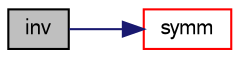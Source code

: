 digraph "inv"
{
  bgcolor="transparent";
  edge [fontname="FreeSans",fontsize="10",labelfontname="FreeSans",labelfontsize="10"];
  node [fontname="FreeSans",fontsize="10",shape=record];
  rankdir="LR";
  Node69731 [label="inv",height=0.2,width=0.4,color="black", fillcolor="grey75", style="filled", fontcolor="black"];
  Node69731 -> Node69732 [color="midnightblue",fontsize="10",style="solid",fontname="FreeSans"];
  Node69732 [label="symm",height=0.2,width=0.4,color="red",URL="$a21124.html#a112755faabb5ff081d7a25a936a1d3c4"];
}
